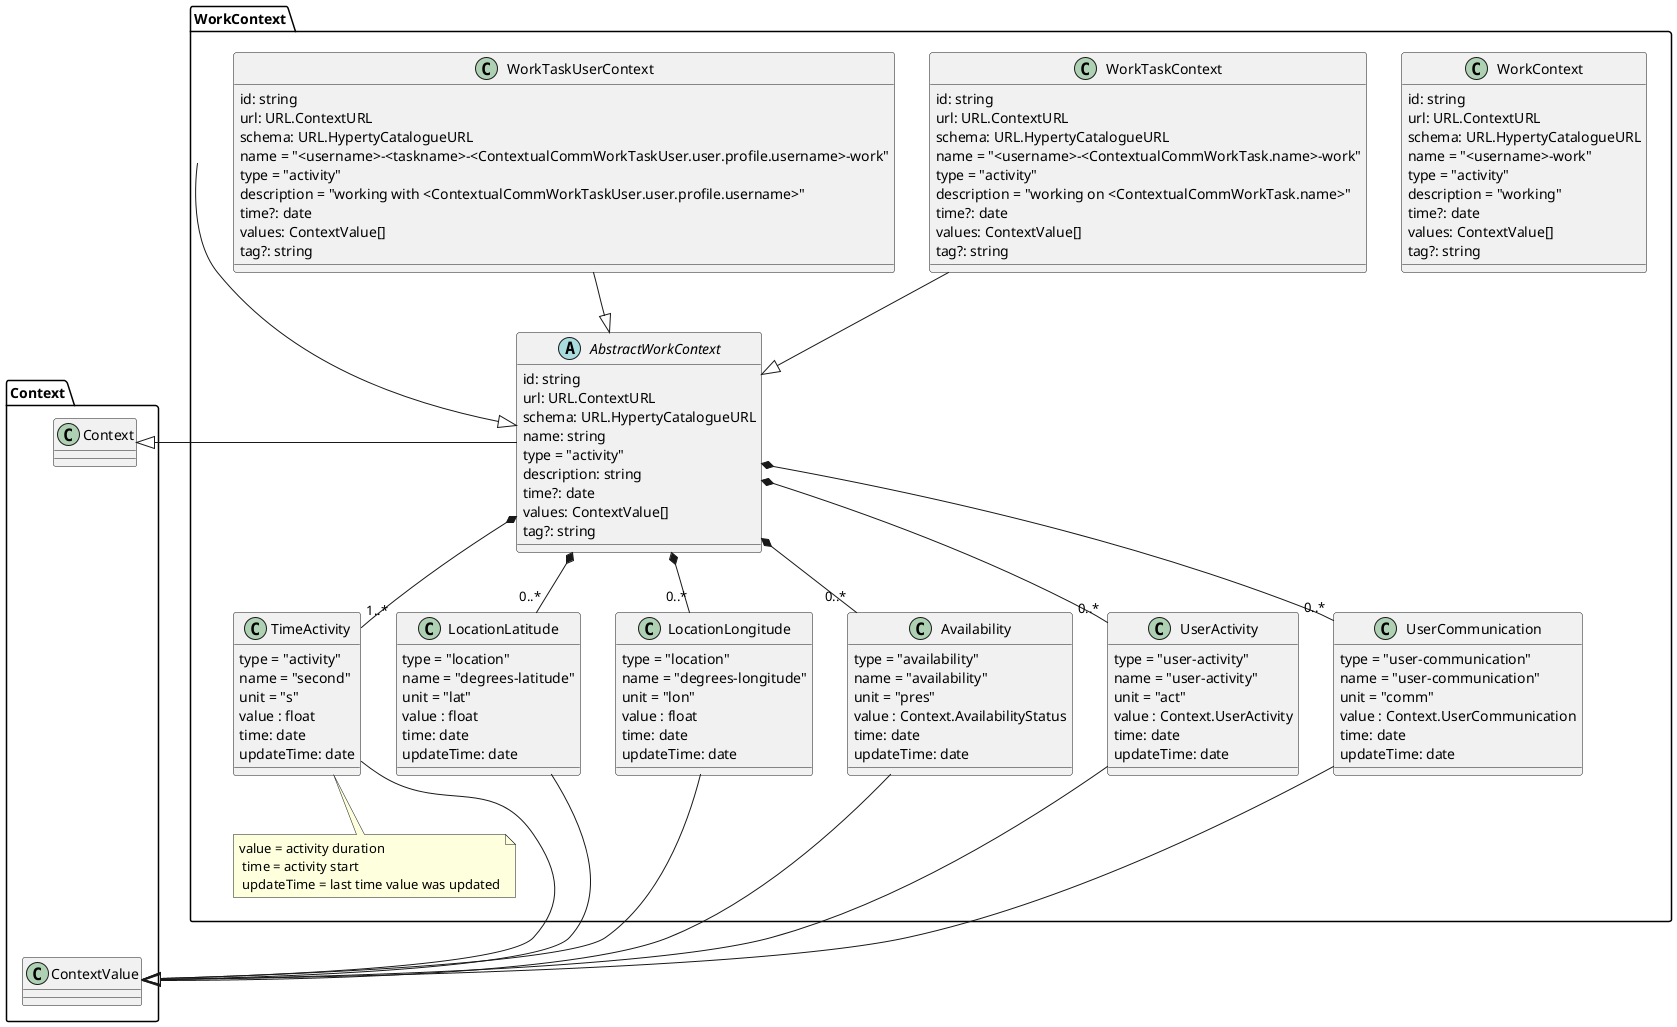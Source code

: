@startuml "work-context.png"

Package WorkContext {

class WorkContext {
  id: string
  url: URL.ContextURL
  schema: URL.HypertyCatalogueURL
  name = "<username>-work"
  type = "activity"
  description = "working"
  time?: date
  values: ContextValue[]
  tag?: string
}

class WorkTaskContext {
  id: string
  url: URL.ContextURL
  schema: URL.HypertyCatalogueURL
  name = "<username>-<ContextualCommWorkTask.name>-work"
  type = "activity"
  description = "working on <ContextualCommWorkTask.name>"
  time?: date
  values: ContextValue[]
  tag?: string
}

class WorkTaskUserContext {
  id: string
  url: URL.ContextURL
  schema: URL.HypertyCatalogueURL
  name = "<username>-<taskname>-<ContextualCommWorkTaskUser.user.profile.username>-work"
  type = "activity"
  description = "working with <ContextualCommWorkTaskUser.user.profile.username>"
  time?: date
  values: ContextValue[]
  tag?: string
}

abstract class AbstractWorkContext {
  id: string
  url: URL.ContextURL
  schema: URL.HypertyCatalogueURL
  name: string
  type = "activity"
  description: string
  time?: date
  values: ContextValue[]
  tag?: string
}


class TimeActivity {
  type = "activity"
  name = "second"
  unit = "s"
  value : float
  time: date
  updateTime: date
}

note bottom : value = activity duration \n time = activity start \n updateTime = last time value was updated

class LocationLatitude {
  type = "location"
  name = "degrees-latitude"
  unit = "lat"
  value : float
  time: date
  updateTime: date
}

class LocationLongitude {
  type = "location"
  name = "degrees-longitude"
  unit = "lon"
  value : float
  time: date
  updateTime: date
}

class Availability {
  type = "availability"
  name = "availability"
  unit = "pres"
  value : Context.AvailabilityStatus
  time: date
  updateTime: date
}

class UserActivity {
  type = "user-activity"
  name = "user-activity"
  unit = "act"
  value : Context.UserActivity
  time: date
  updateTime: date
}

class UserCommunication {
  type = "user-communication"
  name = "user-communication"
  unit = "comm"
  value : Context.UserCommunication
  time: date
  updateTime: date
}

}

WorkContext -down-|> AbstractWorkContext
WorkTaskContext -down-|> AbstractWorkContext
WorkTaskUserContext -down-|> AbstractWorkContext

AbstractWorkContext *-- "1..*" TimeActivity
AbstractWorkContext *-- "0..*" LocationLatitude
AbstractWorkContext *-- "0..*" LocationLongitude
AbstractWorkContext *-- "0..*" Availability
AbstractWorkContext *-- "0..*" UserActivity
AbstractWorkContext *-- "0..*" UserCommunication

AbstractWorkContext -right-|> Context.Context
TimeActivity -down-|> Context.ContextValue
LocationLatitude -down-|> Context.ContextValue
LocationLongitude -down-|> Context.ContextValue
Availability -down-|> Context.ContextValue
UserActivity -down-|> Context.ContextValue
UserCommunication -down-|> Context.ContextValue

Context.ContextValue ---up[hidden]- Context.Context



@enduml
